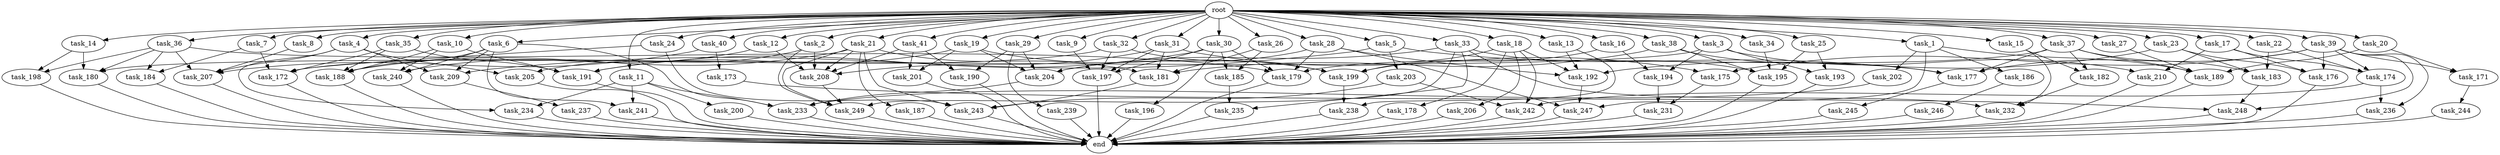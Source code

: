 digraph G {
  task_12 [size="2.048000"];
  task_199 [size="2319282339.840000"];
  task_36 [size="2.048000"];
  task_180 [size="412316860.416000"];
  task_19 [size="2.048000"];
  task_249 [size="2353642078.208000"];
  task_196 [size="154618822.656000"];
  root [size="0.000000"];
  task_10 [size="2.048000"];
  task_18 [size="2.048000"];
  task_1 [size="2.048000"];
  task_189 [size="4827543240.704000"];
  task_183 [size="1735166787.584000"];
  task_4 [size="2.048000"];
  task_33 [size="2.048000"];
  task_235 [size="687194767.360000"];
  task_234 [size="1374389534.720000"];
  task_22 [size="2.048000"];
  task_205 [size="1717986918.400000"];
  task_15 [size="2.048000"];
  task_5 [size="2.048000"];
  end [size="0.000000"];
  task_206 [size="1391569403.904000"];
  task_246 [size="274877906.944000"];
  task_14 [size="2.048000"];
  task_244 [size="429496729.600000"];
  task_38 [size="2.048000"];
  task_241 [size="429496729.600000"];
  task_16 [size="2.048000"];
  task_7 [size="2.048000"];
  task_242 [size="2765958938.624000"];
  task_27 [size="2.048000"];
  task_203 [size="429496729.600000"];
  task_26 [size="2.048000"];
  task_177 [size="2576980377.600000"];
  task_239 [size="68719476.736000"];
  task_209 [size="1683627180.032000"];
  task_193 [size="1460288880.640000"];
  task_176 [size="2662879723.520000"];
  task_30 [size="2.048000"];
  task_245 [size="1717986918.400000"];
  task_172 [size="2491081031.680000"];
  task_200 [size="274877906.944000"];
  task_171 [size="1529008357.376000"];
  task_197 [size="1821066133.504000"];
  task_179 [size="1271310319.616000"];
  task_182 [size="893353197.568000"];
  task_192 [size="4054449127.424000"];
  task_204 [size="1185410973.696000"];
  task_231 [size="3109556322.304000"];
  task_201 [size="223338299.392000"];
  task_17 [size="2.048000"];
  task_31 [size="2.048000"];
  task_194 [size="498216206.336000"];
  task_2 [size="2.048000"];
  task_41 [size="2.048000"];
  task_237 [size="1391569403.904000"];
  task_35 [size="2.048000"];
  task_3 [size="2.048000"];
  task_187 [size="841813590.016000"];
  task_247 [size="2989297238.016000"];
  task_40 [size="2.048000"];
  task_181 [size="2714419331.072000"];
  task_232 [size="1322849927.168000"];
  task_184 [size="137438953.472000"];
  task_8 [size="2.048000"];
  task_191 [size="652835028.992000"];
  task_173 [size="68719476.736000"];
  task_198 [size="343597383.680000"];
  task_21 [size="2.048000"];
  task_28 [size="2.048000"];
  task_175 [size="1047972020.224000"];
  task_233 [size="1116691496.960000"];
  task_23 [size="2.048000"];
  task_190 [size="223338299.392000"];
  task_25 [size="2.048000"];
  task_6 [size="2.048000"];
  task_207 [size="1855425871.872000"];
  task_32 [size="2.048000"];
  task_39 [size="2.048000"];
  task_20 [size="2.048000"];
  task_243 [size="3813930958.848000"];
  task_238 [size="2233382993.920000"];
  task_9 [size="2.048000"];
  task_37 [size="2.048000"];
  task_236 [size="704374636.544000"];
  task_248 [size="2147483648.000000"];
  task_188 [size="1425929142.272000"];
  task_195 [size="3384434229.248000"];
  task_185 [size="309237645.312000"];
  task_186 [size="1717986918.400000"];
  task_34 [size="2.048000"];
  task_240 [size="1151051235.328000"];
  task_202 [size="1717986918.400000"];
  task_29 [size="2.048000"];
  task_174 [size="2095944040.448000"];
  task_178 [size="1391569403.904000"];
  task_13 [size="2.048000"];
  task_24 [size="2.048000"];
  task_208 [size="3075196583.936000"];
  task_11 [size="2.048000"];
  task_210 [size="1460288880.640000"];

  task_12 -> task_240 [size="411041792.000000"];
  task_12 -> task_208 [size="411041792.000000"];
  task_199 -> task_238 [size="411041792.000000"];
  task_36 -> task_180 [size="33554432.000000"];
  task_36 -> task_184 [size="33554432.000000"];
  task_36 -> task_198 [size="33554432.000000"];
  task_36 -> task_207 [size="33554432.000000"];
  task_36 -> task_179 [size="33554432.000000"];
  task_180 -> end [size="1.000000"];
  task_19 -> task_201 [size="33554432.000000"];
  task_19 -> task_199 [size="33554432.000000"];
  task_19 -> task_204 [size="33554432.000000"];
  task_19 -> task_191 [size="33554432.000000"];
  task_249 -> end [size="1.000000"];
  task_196 -> end [size="1.000000"];
  root -> task_12 [size="1.000000"];
  root -> task_35 [size="1.000000"];
  root -> task_14 [size="1.000000"];
  root -> task_36 [size="1.000000"];
  root -> task_37 [size="1.000000"];
  root -> task_6 [size="1.000000"];
  root -> task_32 [size="1.000000"];
  root -> task_38 [size="1.000000"];
  root -> task_19 [size="1.000000"];
  root -> task_13 [size="1.000000"];
  root -> task_20 [size="1.000000"];
  root -> task_16 [size="1.000000"];
  root -> task_9 [size="1.000000"];
  root -> task_31 [size="1.000000"];
  root -> task_10 [size="1.000000"];
  root -> task_1 [size="1.000000"];
  root -> task_18 [size="1.000000"];
  root -> task_5 [size="1.000000"];
  root -> task_2 [size="1.000000"];
  root -> task_4 [size="1.000000"];
  root -> task_27 [size="1.000000"];
  root -> task_41 [size="1.000000"];
  root -> task_11 [size="1.000000"];
  root -> task_23 [size="1.000000"];
  root -> task_3 [size="1.000000"];
  root -> task_26 [size="1.000000"];
  root -> task_7 [size="1.000000"];
  root -> task_40 [size="1.000000"];
  root -> task_34 [size="1.000000"];
  root -> task_17 [size="1.000000"];
  root -> task_33 [size="1.000000"];
  root -> task_15 [size="1.000000"];
  root -> task_22 [size="1.000000"];
  root -> task_29 [size="1.000000"];
  root -> task_8 [size="1.000000"];
  root -> task_30 [size="1.000000"];
  root -> task_39 [size="1.000000"];
  root -> task_25 [size="1.000000"];
  root -> task_24 [size="1.000000"];
  root -> task_21 [size="1.000000"];
  root -> task_28 [size="1.000000"];
  task_10 -> task_240 [size="75497472.000000"];
  task_10 -> task_191 [size="75497472.000000"];
  task_10 -> task_188 [size="75497472.000000"];
  task_18 -> task_206 [size="679477248.000000"];
  task_18 -> task_192 [size="679477248.000000"];
  task_18 -> task_199 [size="679477248.000000"];
  task_18 -> task_178 [size="679477248.000000"];
  task_18 -> task_242 [size="679477248.000000"];
  task_1 -> task_247 [size="838860800.000000"];
  task_1 -> task_202 [size="838860800.000000"];
  task_1 -> task_186 [size="838860800.000000"];
  task_1 -> task_189 [size="838860800.000000"];
  task_189 -> end [size="1.000000"];
  task_183 -> task_248 [size="301989888.000000"];
  task_4 -> task_205 [size="536870912.000000"];
  task_4 -> task_207 [size="536870912.000000"];
  task_4 -> task_234 [size="536870912.000000"];
  task_4 -> task_209 [size="536870912.000000"];
  task_33 -> task_235 [size="301989888.000000"];
  task_33 -> task_249 [size="301989888.000000"];
  task_33 -> task_195 [size="301989888.000000"];
  task_33 -> task_204 [size="301989888.000000"];
  task_33 -> task_232 [size="301989888.000000"];
  task_235 -> end [size="1.000000"];
  task_234 -> end [size="1.000000"];
  task_22 -> task_183 [size="134217728.000000"];
  task_22 -> task_174 [size="134217728.000000"];
  task_205 -> end [size="1.000000"];
  task_15 -> task_182 [size="134217728.000000"];
  task_15 -> task_232 [size="134217728.000000"];
  task_5 -> task_177 [size="209715200.000000"];
  task_5 -> task_203 [size="209715200.000000"];
  task_5 -> task_209 [size="209715200.000000"];
  task_206 -> end [size="1.000000"];
  task_246 -> end [size="1.000000"];
  task_14 -> task_180 [size="134217728.000000"];
  task_14 -> task_198 [size="134217728.000000"];
  task_244 -> end [size="1.000000"];
  task_38 -> task_177 [size="536870912.000000"];
  task_38 -> task_195 [size="536870912.000000"];
  task_38 -> task_181 [size="536870912.000000"];
  task_241 -> end [size="1.000000"];
  task_16 -> task_194 [size="209715200.000000"];
  task_16 -> task_199 [size="209715200.000000"];
  task_7 -> task_172 [size="33554432.000000"];
  task_7 -> task_184 [size="33554432.000000"];
  task_242 -> end [size="1.000000"];
  task_27 -> task_189 [size="679477248.000000"];
  task_203 -> task_243 [size="536870912.000000"];
  task_203 -> task_242 [size="536870912.000000"];
  task_26 -> task_181 [size="75497472.000000"];
  task_26 -> task_185 [size="75497472.000000"];
  task_177 -> task_245 [size="838860800.000000"];
  task_239 -> end [size="1.000000"];
  task_209 -> task_237 [size="679477248.000000"];
  task_193 -> end [size="1.000000"];
  task_176 -> end [size="1.000000"];
  task_30 -> task_197 [size="75497472.000000"];
  task_30 -> task_196 [size="75497472.000000"];
  task_30 -> task_179 [size="75497472.000000"];
  task_30 -> task_185 [size="75497472.000000"];
  task_30 -> task_191 [size="75497472.000000"];
  task_245 -> end [size="1.000000"];
  task_172 -> end [size="1.000000"];
  task_200 -> end [size="1.000000"];
  task_171 -> task_244 [size="209715200.000000"];
  task_197 -> end [size="1.000000"];
  task_179 -> end [size="1.000000"];
  task_182 -> task_232 [size="209715200.000000"];
  task_192 -> task_247 [size="411041792.000000"];
  task_204 -> task_233 [size="33554432.000000"];
  task_231 -> end [size="1.000000"];
  task_201 -> end [size="1.000000"];
  task_17 -> task_176 [size="679477248.000000"];
  task_17 -> task_174 [size="679477248.000000"];
  task_17 -> task_210 [size="679477248.000000"];
  task_31 -> task_175 [size="301989888.000000"];
  task_31 -> task_208 [size="301989888.000000"];
  task_31 -> task_181 [size="301989888.000000"];
  task_31 -> task_197 [size="301989888.000000"];
  task_194 -> task_231 [size="679477248.000000"];
  task_2 -> task_205 [size="301989888.000000"];
  task_2 -> task_249 [size="301989888.000000"];
  task_2 -> task_208 [size="301989888.000000"];
  task_41 -> task_201 [size="75497472.000000"];
  task_41 -> task_190 [size="75497472.000000"];
  task_41 -> task_208 [size="75497472.000000"];
  task_237 -> end [size="1.000000"];
  task_35 -> task_172 [size="134217728.000000"];
  task_35 -> task_191 [size="134217728.000000"];
  task_35 -> task_188 [size="134217728.000000"];
  task_3 -> task_180 [size="33554432.000000"];
  task_3 -> task_193 [size="33554432.000000"];
  task_3 -> task_194 [size="33554432.000000"];
  task_3 -> task_210 [size="33554432.000000"];
  task_187 -> end [size="1.000000"];
  task_247 -> end [size="1.000000"];
  task_40 -> task_207 [size="33554432.000000"];
  task_40 -> task_173 [size="33554432.000000"];
  task_181 -> task_243 [size="75497472.000000"];
  task_232 -> end [size="1.000000"];
  task_184 -> end [size="1.000000"];
  task_8 -> task_207 [size="301989888.000000"];
  task_191 -> end [size="1.000000"];
  task_173 -> task_248 [size="536870912.000000"];
  task_198 -> end [size="1.000000"];
  task_21 -> task_249 [size="411041792.000000"];
  task_21 -> task_243 [size="411041792.000000"];
  task_21 -> task_187 [size="411041792.000000"];
  task_21 -> task_208 [size="411041792.000000"];
  task_21 -> task_181 [size="411041792.000000"];
  task_21 -> task_188 [size="411041792.000000"];
  task_28 -> task_247 [size="209715200.000000"];
  task_28 -> task_192 [size="209715200.000000"];
  task_28 -> task_204 [size="209715200.000000"];
  task_28 -> task_179 [size="209715200.000000"];
  task_175 -> task_231 [size="838860800.000000"];
  task_233 -> end [size="1.000000"];
  task_23 -> task_183 [size="411041792.000000"];
  task_23 -> task_192 [size="411041792.000000"];
  task_23 -> task_176 [size="411041792.000000"];
  task_190 -> end [size="1.000000"];
  task_25 -> task_195 [size="679477248.000000"];
  task_25 -> task_193 [size="679477248.000000"];
  task_6 -> task_240 [size="75497472.000000"];
  task_6 -> task_241 [size="75497472.000000"];
  task_6 -> task_188 [size="75497472.000000"];
  task_6 -> task_233 [size="75497472.000000"];
  task_6 -> task_209 [size="75497472.000000"];
  task_207 -> end [size="1.000000"];
  task_32 -> task_172 [size="209715200.000000"];
  task_32 -> task_199 [size="209715200.000000"];
  task_32 -> task_197 [size="209715200.000000"];
  task_39 -> task_175 [size="209715200.000000"];
  task_39 -> task_176 [size="209715200.000000"];
  task_39 -> task_236 [size="209715200.000000"];
  task_39 -> task_177 [size="209715200.000000"];
  task_39 -> task_248 [size="209715200.000000"];
  task_39 -> task_174 [size="209715200.000000"];
  task_39 -> task_171 [size="209715200.000000"];
  task_20 -> task_189 [size="536870912.000000"];
  task_20 -> task_171 [size="536870912.000000"];
  task_243 -> end [size="1.000000"];
  task_238 -> end [size="1.000000"];
  task_9 -> task_197 [size="301989888.000000"];
  task_37 -> task_183 [size="301989888.000000"];
  task_37 -> task_177 [size="301989888.000000"];
  task_37 -> task_179 [size="301989888.000000"];
  task_37 -> task_189 [size="301989888.000000"];
  task_37 -> task_182 [size="301989888.000000"];
  task_236 -> end [size="1.000000"];
  task_248 -> end [size="1.000000"];
  task_188 -> end [size="1.000000"];
  task_195 -> end [size="1.000000"];
  task_185 -> task_235 [size="33554432.000000"];
  task_186 -> task_246 [size="134217728.000000"];
  task_34 -> task_195 [size="134217728.000000"];
  task_240 -> end [size="1.000000"];
  task_202 -> task_233 [size="301989888.000000"];
  task_29 -> task_190 [size="33554432.000000"];
  task_29 -> task_239 [size="33554432.000000"];
  task_29 -> task_204 [size="33554432.000000"];
  task_174 -> task_236 [size="134217728.000000"];
  task_174 -> task_242 [size="134217728.000000"];
  task_178 -> end [size="1.000000"];
  task_13 -> task_192 [size="679477248.000000"];
  task_13 -> task_238 [size="679477248.000000"];
  task_24 -> task_172 [size="838860800.000000"];
  task_24 -> task_243 [size="838860800.000000"];
  task_208 -> task_249 [size="134217728.000000"];
  task_11 -> task_234 [size="134217728.000000"];
  task_11 -> task_241 [size="134217728.000000"];
  task_11 -> task_200 [size="134217728.000000"];
  task_11 -> task_233 [size="134217728.000000"];
  task_210 -> end [size="1.000000"];
}
